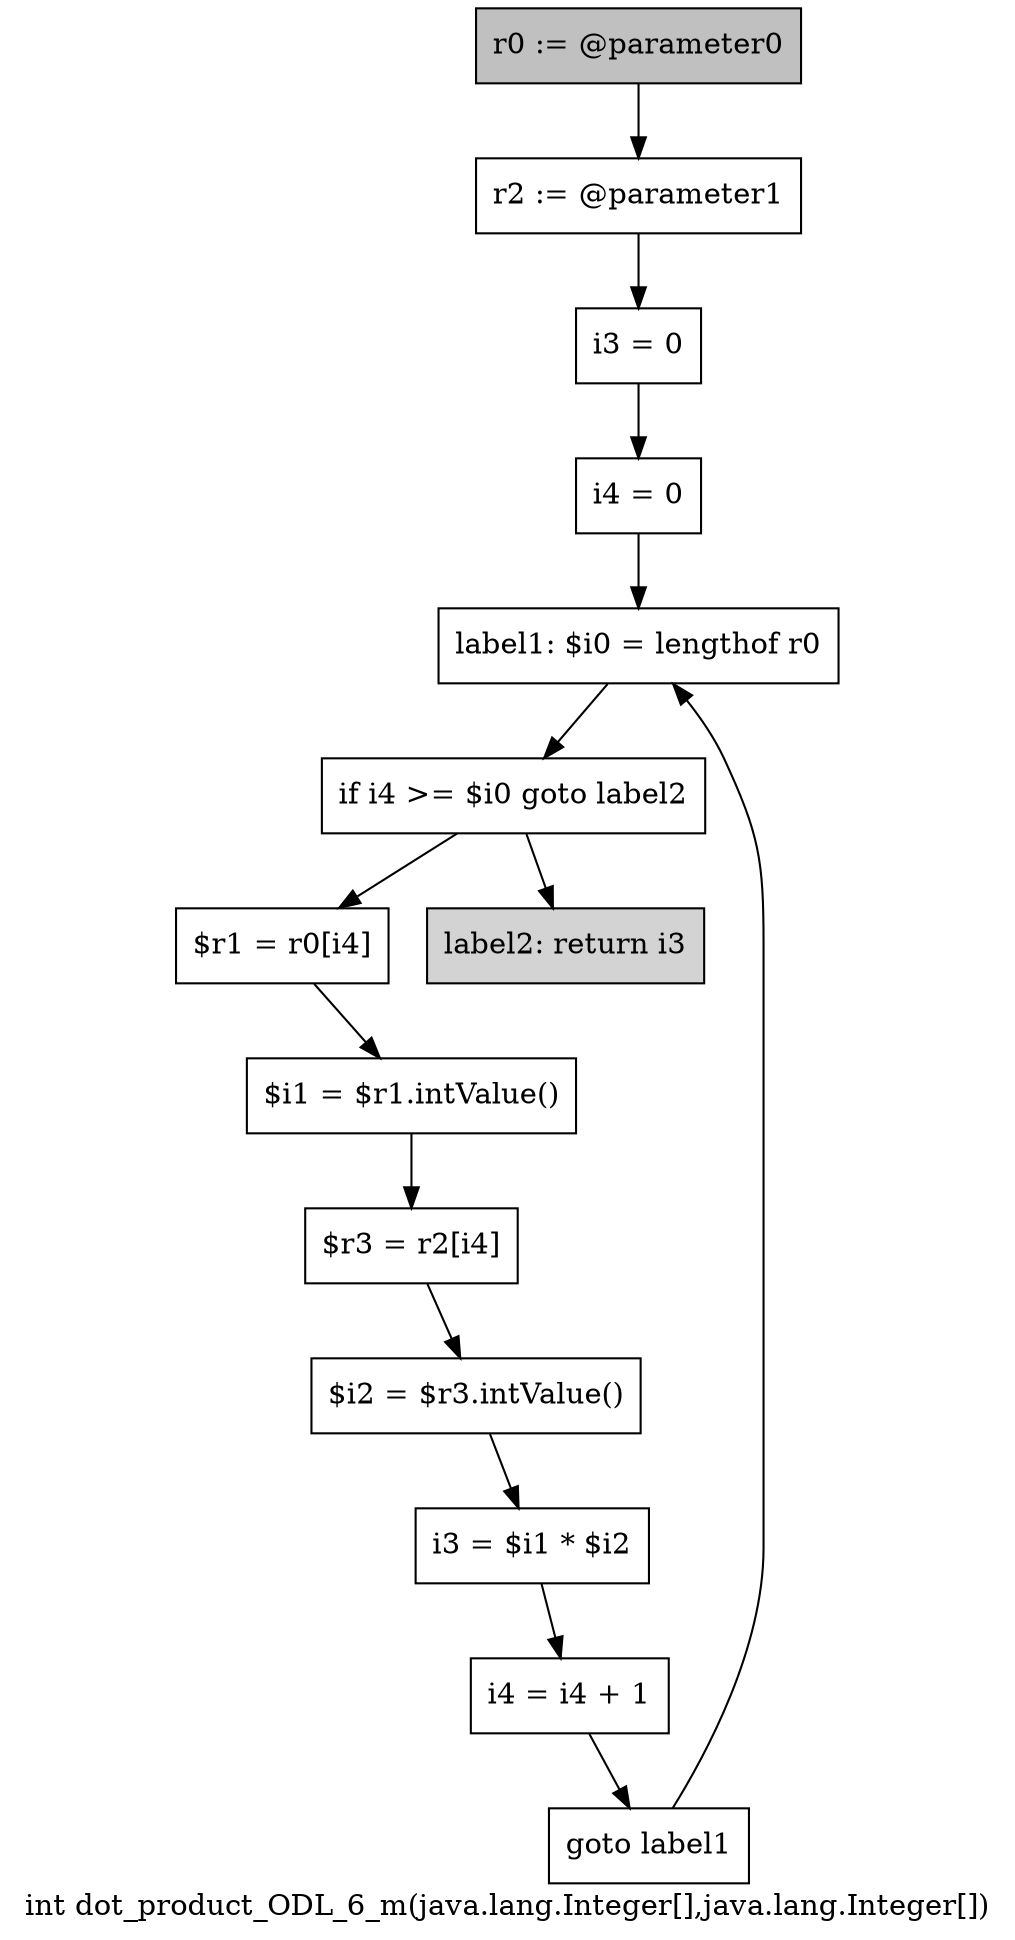 digraph "int dot_product_ODL_6_m(java.lang.Integer[],java.lang.Integer[])" {
    label="int dot_product_ODL_6_m(java.lang.Integer[],java.lang.Integer[])";
    node [shape=box];
    "0" [style=filled,fillcolor=gray,label="r0 := @parameter0",];
    "1" [label="r2 := @parameter1",];
    "0"->"1";
    "2" [label="i3 = 0",];
    "1"->"2";
    "3" [label="i4 = 0",];
    "2"->"3";
    "4" [label="label1: $i0 = lengthof r0",];
    "3"->"4";
    "5" [label="if i4 >= $i0 goto label2",];
    "4"->"5";
    "6" [label="$r1 = r0[i4]",];
    "5"->"6";
    "13" [style=filled,fillcolor=lightgray,label="label2: return i3",];
    "5"->"13";
    "7" [label="$i1 = $r1.intValue()",];
    "6"->"7";
    "8" [label="$r3 = r2[i4]",];
    "7"->"8";
    "9" [label="$i2 = $r3.intValue()",];
    "8"->"9";
    "10" [label="i3 = $i1 * $i2",];
    "9"->"10";
    "11" [label="i4 = i4 + 1",];
    "10"->"11";
    "12" [label="goto label1",];
    "11"->"12";
    "12"->"4";
}
